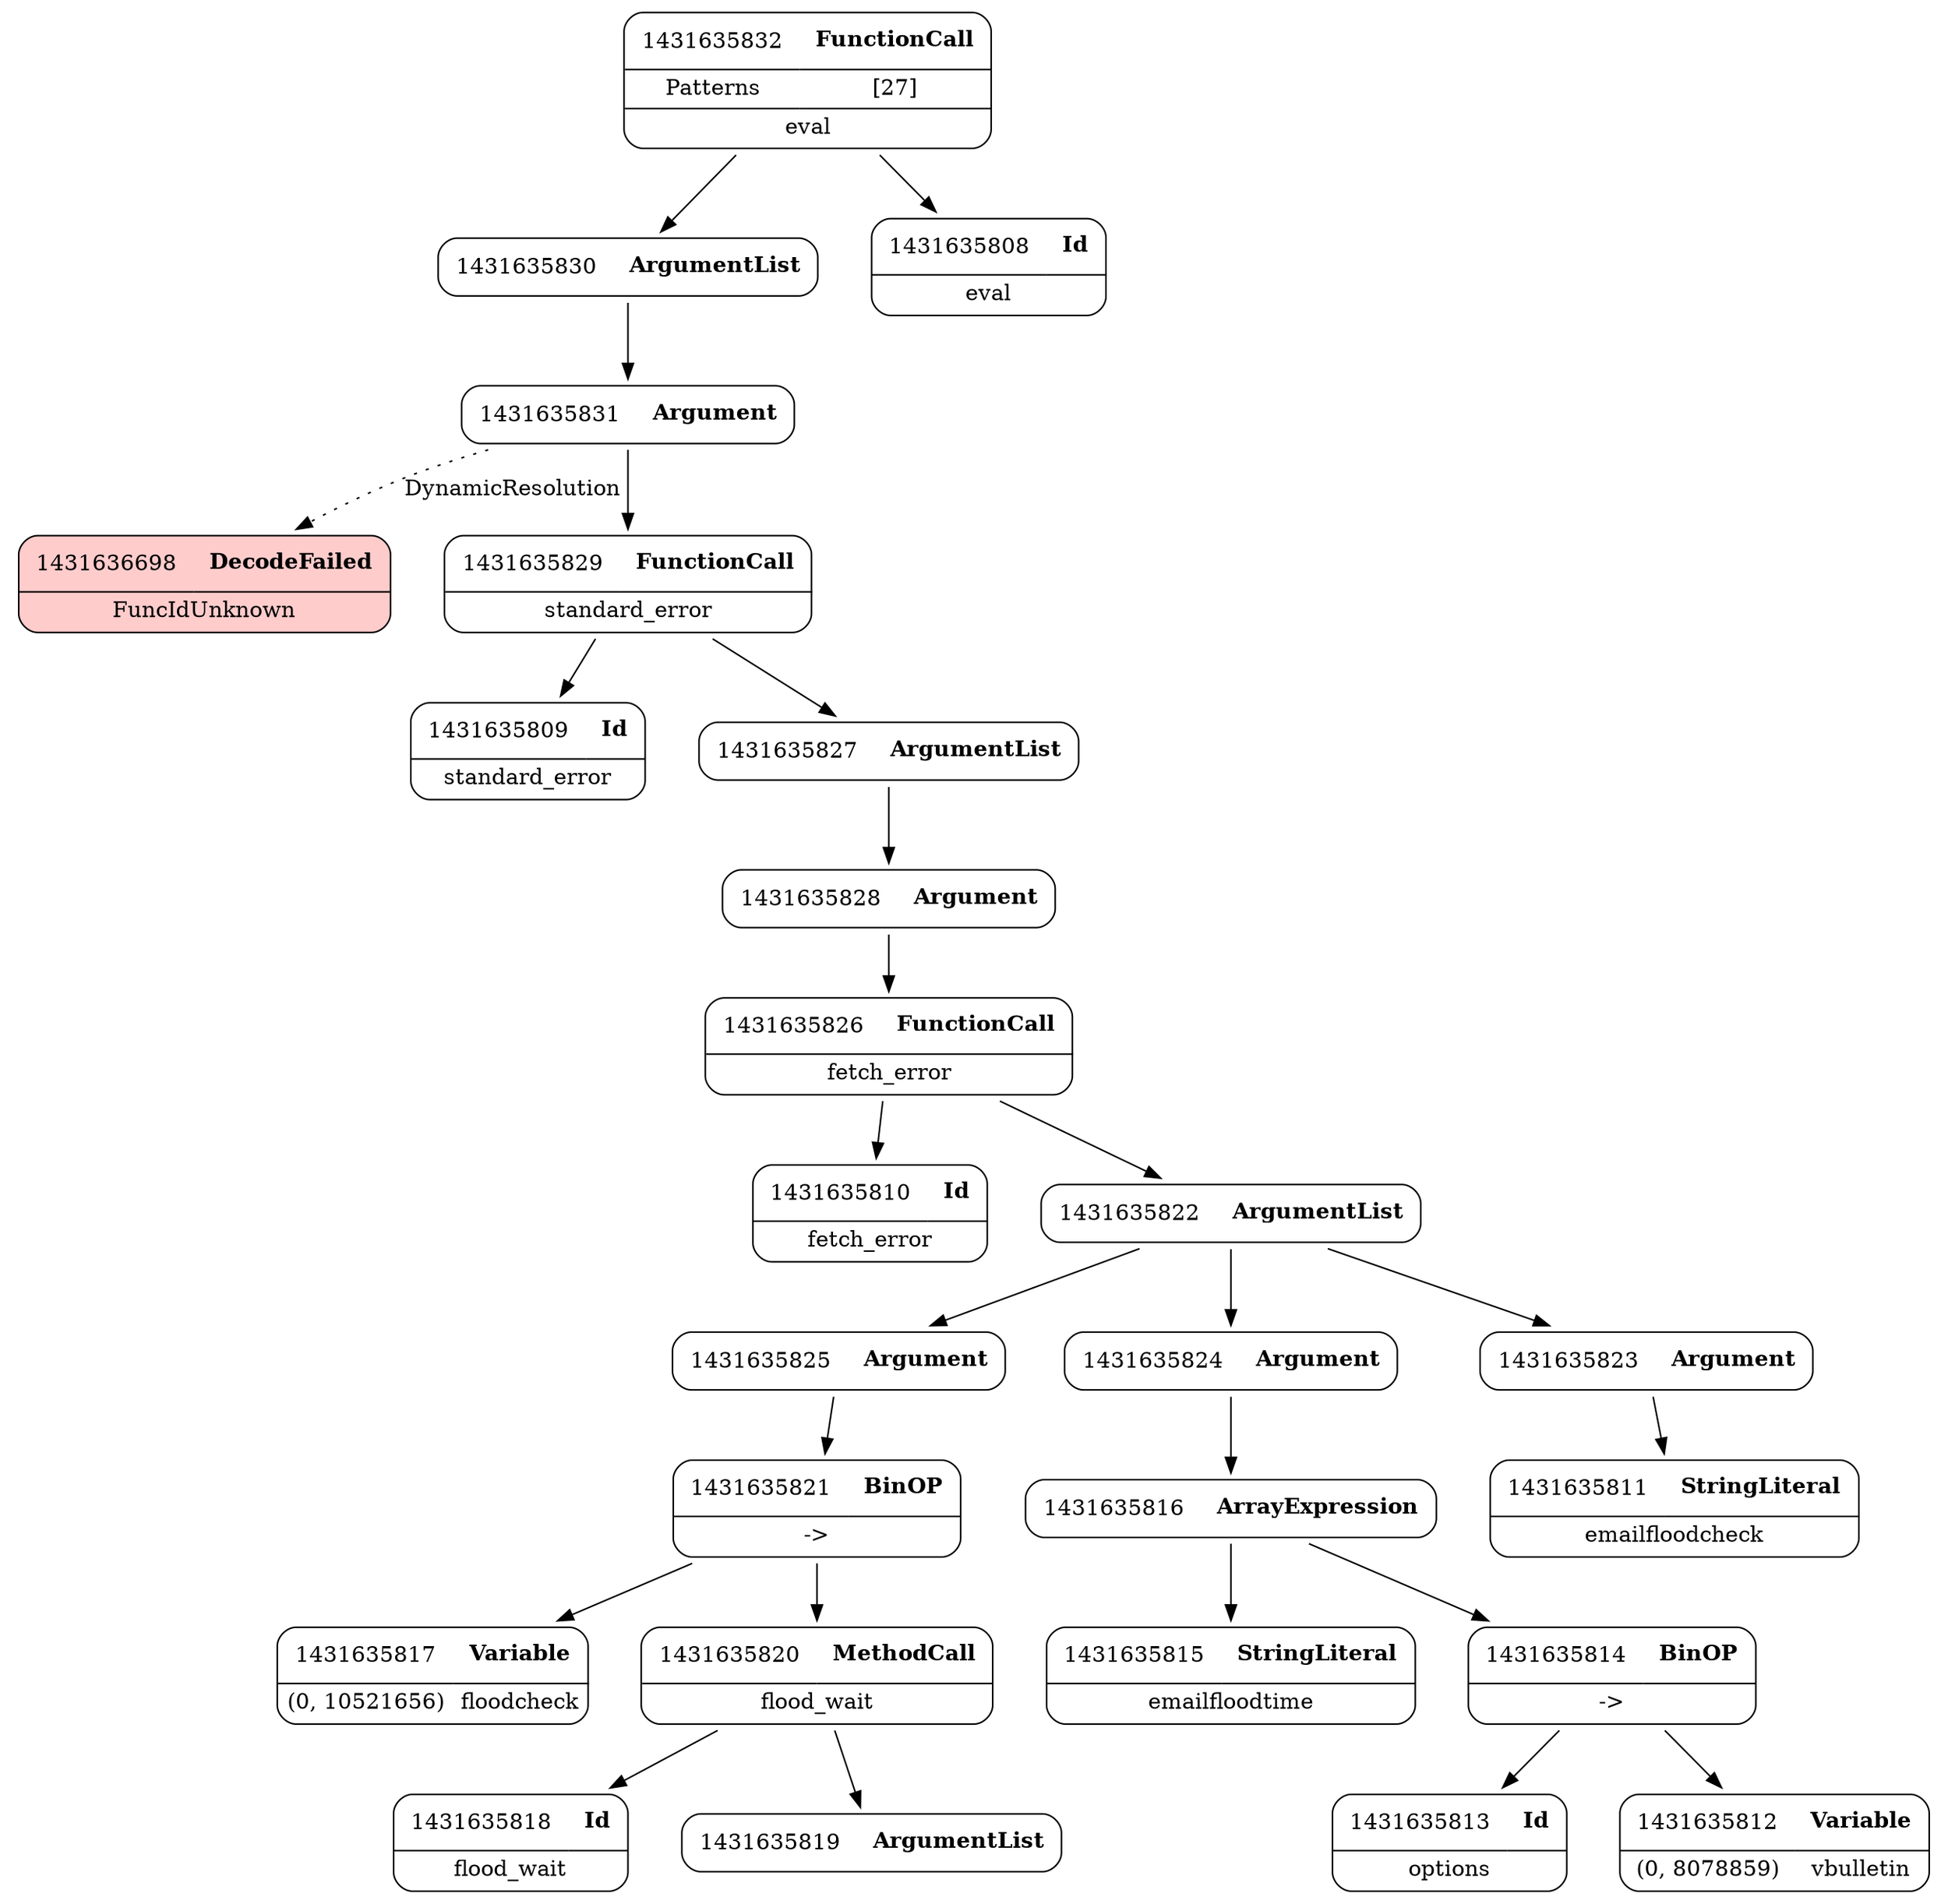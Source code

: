 digraph ast {
node [shape=none];
1431636698 [label=<<TABLE border='1' cellspacing='0' cellpadding='10' style='rounded' bgcolor='#FFCCCC' ><TR><TD border='0'>1431636698</TD><TD border='0'><B>DecodeFailed</B></TD></TR><HR/><TR><TD border='0' cellpadding='5' colspan='2'>FuncIdUnknown</TD></TR></TABLE>>];
1431635829 [label=<<TABLE border='1' cellspacing='0' cellpadding='10' style='rounded' ><TR><TD border='0'>1431635829</TD><TD border='0'><B>FunctionCall</B></TD></TR><HR/><TR><TD border='0' cellpadding='5' colspan='2'>standard_error</TD></TR></TABLE>>];
1431635829 -> 1431635809 [weight=2];
1431635829 -> 1431635827 [weight=2];
1431635828 [label=<<TABLE border='1' cellspacing='0' cellpadding='10' style='rounded' ><TR><TD border='0'>1431635828</TD><TD border='0'><B>Argument</B></TD></TR></TABLE>>];
1431635828 -> 1431635826 [weight=2];
1431635831 [label=<<TABLE border='1' cellspacing='0' cellpadding='10' style='rounded' ><TR><TD border='0'>1431635831</TD><TD border='0'><B>Argument</B></TD></TR></TABLE>>];
1431635831 -> 1431635829 [weight=2];
1431635831 -> 1431636698 [style=dotted,label=DynamicResolution];
1431635830 [label=<<TABLE border='1' cellspacing='0' cellpadding='10' style='rounded' ><TR><TD border='0'>1431635830</TD><TD border='0'><B>ArgumentList</B></TD></TR></TABLE>>];
1431635830 -> 1431635831 [weight=2];
1431635825 [label=<<TABLE border='1' cellspacing='0' cellpadding='10' style='rounded' ><TR><TD border='0'>1431635825</TD><TD border='0'><B>Argument</B></TD></TR></TABLE>>];
1431635825 -> 1431635821 [weight=2];
1431635824 [label=<<TABLE border='1' cellspacing='0' cellpadding='10' style='rounded' ><TR><TD border='0'>1431635824</TD><TD border='0'><B>Argument</B></TD></TR></TABLE>>];
1431635824 -> 1431635816 [weight=2];
1431635827 [label=<<TABLE border='1' cellspacing='0' cellpadding='10' style='rounded' ><TR><TD border='0'>1431635827</TD><TD border='0'><B>ArgumentList</B></TD></TR></TABLE>>];
1431635827 -> 1431635828 [weight=2];
1431635826 [label=<<TABLE border='1' cellspacing='0' cellpadding='10' style='rounded' ><TR><TD border='0'>1431635826</TD><TD border='0'><B>FunctionCall</B></TD></TR><HR/><TR><TD border='0' cellpadding='5' colspan='2'>fetch_error</TD></TR></TABLE>>];
1431635826 -> 1431635810 [weight=2];
1431635826 -> 1431635822 [weight=2];
1431635832 [label=<<TABLE border='1' cellspacing='0' cellpadding='10' style='rounded' ><TR><TD border='0'>1431635832</TD><TD border='0'><B>FunctionCall</B></TD></TR><HR/><TR><TD border='0' cellpadding='5'>Patterns</TD><TD border='0' cellpadding='5'>[27]</TD></TR><HR/><TR><TD border='0' cellpadding='5' colspan='2'>eval</TD></TR></TABLE>>];
1431635832 -> 1431635808 [weight=2];
1431635832 -> 1431635830 [weight=2];
1431635813 [label=<<TABLE border='1' cellspacing='0' cellpadding='10' style='rounded' ><TR><TD border='0'>1431635813</TD><TD border='0'><B>Id</B></TD></TR><HR/><TR><TD border='0' cellpadding='5' colspan='2'>options</TD></TR></TABLE>>];
1431635812 [label=<<TABLE border='1' cellspacing='0' cellpadding='10' style='rounded' ><TR><TD border='0'>1431635812</TD><TD border='0'><B>Variable</B></TD></TR><HR/><TR><TD border='0' cellpadding='5'>(0, 8078859)</TD><TD border='0' cellpadding='5'>vbulletin</TD></TR></TABLE>>];
1431635815 [label=<<TABLE border='1' cellspacing='0' cellpadding='10' style='rounded' ><TR><TD border='0'>1431635815</TD><TD border='0'><B>StringLiteral</B></TD></TR><HR/><TR><TD border='0' cellpadding='5' colspan='2'>emailfloodtime</TD></TR></TABLE>>];
1431635814 [label=<<TABLE border='1' cellspacing='0' cellpadding='10' style='rounded' ><TR><TD border='0'>1431635814</TD><TD border='0'><B>BinOP</B></TD></TR><HR/><TR><TD border='0' cellpadding='5' colspan='2'>-&gt;</TD></TR></TABLE>>];
1431635814 -> 1431635812 [weight=2];
1431635814 -> 1431635813 [weight=2];
1431635809 [label=<<TABLE border='1' cellspacing='0' cellpadding='10' style='rounded' ><TR><TD border='0'>1431635809</TD><TD border='0'><B>Id</B></TD></TR><HR/><TR><TD border='0' cellpadding='5' colspan='2'>standard_error</TD></TR></TABLE>>];
1431635808 [label=<<TABLE border='1' cellspacing='0' cellpadding='10' style='rounded' ><TR><TD border='0'>1431635808</TD><TD border='0'><B>Id</B></TD></TR><HR/><TR><TD border='0' cellpadding='5' colspan='2'>eval</TD></TR></TABLE>>];
1431635811 [label=<<TABLE border='1' cellspacing='0' cellpadding='10' style='rounded' ><TR><TD border='0'>1431635811</TD><TD border='0'><B>StringLiteral</B></TD></TR><HR/><TR><TD border='0' cellpadding='5' colspan='2'>emailfloodcheck</TD></TR></TABLE>>];
1431635810 [label=<<TABLE border='1' cellspacing='0' cellpadding='10' style='rounded' ><TR><TD border='0'>1431635810</TD><TD border='0'><B>Id</B></TD></TR><HR/><TR><TD border='0' cellpadding='5' colspan='2'>fetch_error</TD></TR></TABLE>>];
1431635821 [label=<<TABLE border='1' cellspacing='0' cellpadding='10' style='rounded' ><TR><TD border='0'>1431635821</TD><TD border='0'><B>BinOP</B></TD></TR><HR/><TR><TD border='0' cellpadding='5' colspan='2'>-&gt;</TD></TR></TABLE>>];
1431635821 -> 1431635817 [weight=2];
1431635821 -> 1431635820 [weight=2];
1431635820 [label=<<TABLE border='1' cellspacing='0' cellpadding='10' style='rounded' ><TR><TD border='0'>1431635820</TD><TD border='0'><B>MethodCall</B></TD></TR><HR/><TR><TD border='0' cellpadding='5' colspan='2'>flood_wait</TD></TR></TABLE>>];
1431635820 -> 1431635818 [weight=2];
1431635820 -> 1431635819 [weight=2];
1431635823 [label=<<TABLE border='1' cellspacing='0' cellpadding='10' style='rounded' ><TR><TD border='0'>1431635823</TD><TD border='0'><B>Argument</B></TD></TR></TABLE>>];
1431635823 -> 1431635811 [weight=2];
1431635822 [label=<<TABLE border='1' cellspacing='0' cellpadding='10' style='rounded' ><TR><TD border='0'>1431635822</TD><TD border='0'><B>ArgumentList</B></TD></TR></TABLE>>];
1431635822 -> 1431635823 [weight=2];
1431635822 -> 1431635824 [weight=2];
1431635822 -> 1431635825 [weight=2];
1431635817 [label=<<TABLE border='1' cellspacing='0' cellpadding='10' style='rounded' ><TR><TD border='0'>1431635817</TD><TD border='0'><B>Variable</B></TD></TR><HR/><TR><TD border='0' cellpadding='5'>(0, 10521656)</TD><TD border='0' cellpadding='5'>floodcheck</TD></TR></TABLE>>];
1431635816 [label=<<TABLE border='1' cellspacing='0' cellpadding='10' style='rounded' ><TR><TD border='0'>1431635816</TD><TD border='0'><B>ArrayExpression</B></TD></TR></TABLE>>];
1431635816 -> 1431635814 [weight=2];
1431635816 -> 1431635815 [weight=2];
1431635819 [label=<<TABLE border='1' cellspacing='0' cellpadding='10' style='rounded' ><TR><TD border='0'>1431635819</TD><TD border='0'><B>ArgumentList</B></TD></TR></TABLE>>];
1431635818 [label=<<TABLE border='1' cellspacing='0' cellpadding='10' style='rounded' ><TR><TD border='0'>1431635818</TD><TD border='0'><B>Id</B></TD></TR><HR/><TR><TD border='0' cellpadding='5' colspan='2'>flood_wait</TD></TR></TABLE>>];
}
